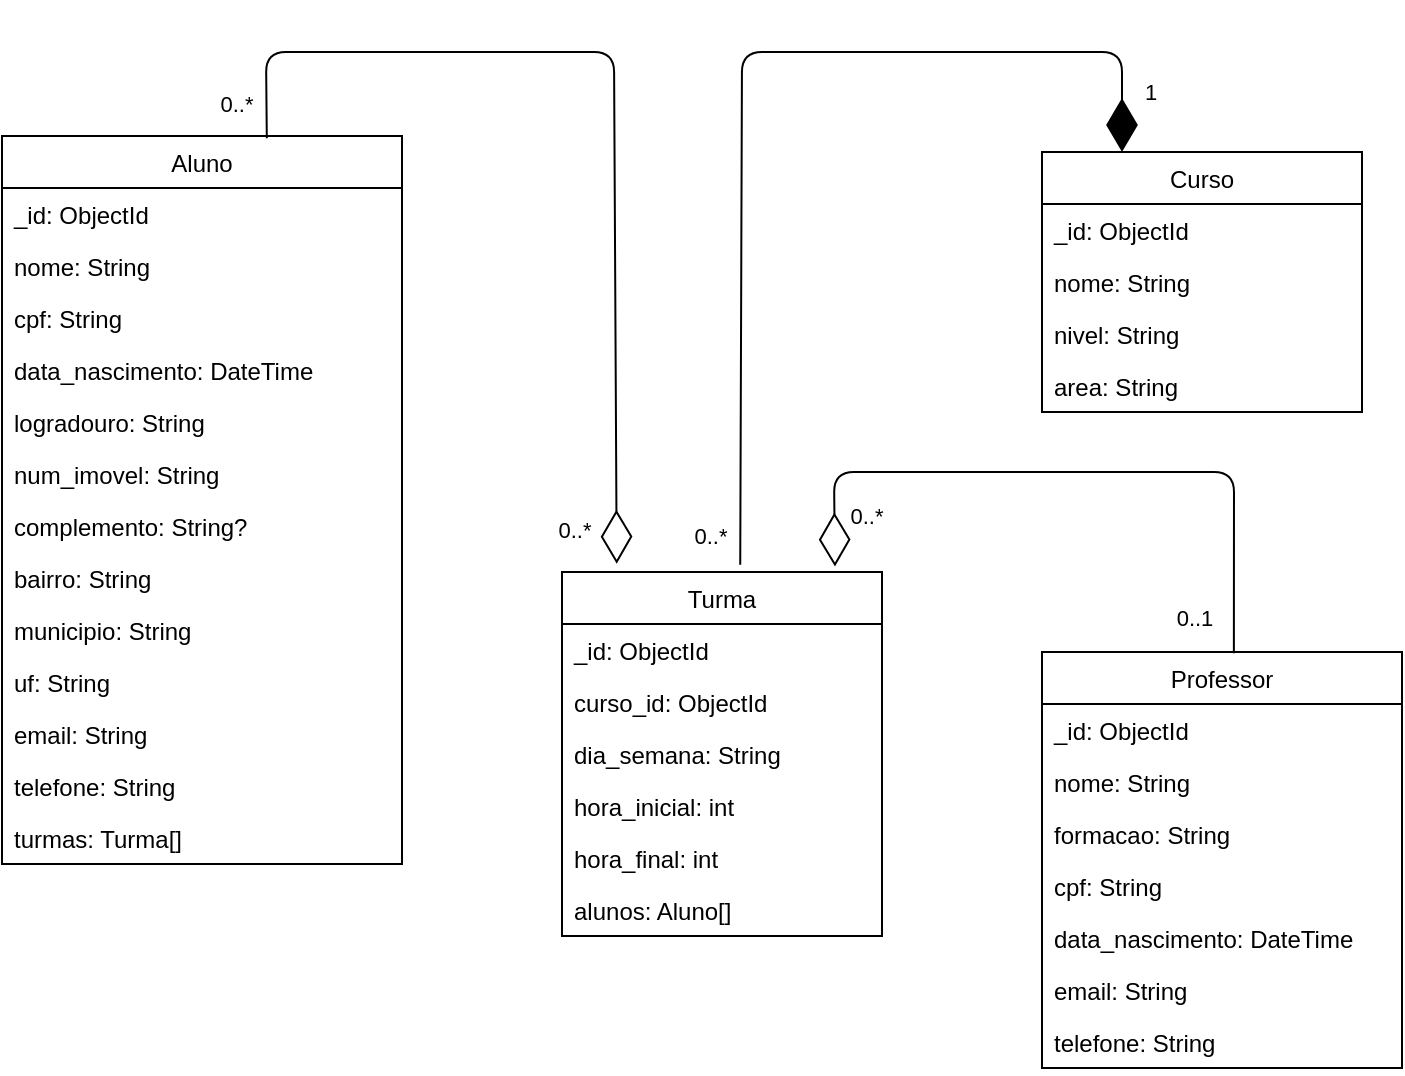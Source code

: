 <mxfile>
    <diagram id="-b4d3pGnFX6ifZs10V9d" name="Página-1">
        <mxGraphModel dx="830" dy="604" grid="1" gridSize="10" guides="1" tooltips="1" connect="1" arrows="1" fold="1" page="1" pageScale="1" pageWidth="827" pageHeight="1169" math="0" shadow="0">
            <root>
                <mxCell id="0"/>
                <mxCell id="1" parent="0"/>
                <mxCell id="QXg1F-BljAHayQf_puwS-1" value="Aluno" style="swimlane;fontStyle=0;childLayout=stackLayout;horizontal=1;startSize=26;fillColor=none;horizontalStack=0;resizeParent=1;resizeParentMax=0;resizeLast=0;collapsible=1;marginBottom=0;" parent="1" vertex="1">
                    <mxGeometry x="64" y="102" width="200" height="364" as="geometry"/>
                </mxCell>
                <mxCell id="QXg1F-BljAHayQf_puwS-2" value="_id: ObjectId" style="text;strokeColor=none;fillColor=none;align=left;verticalAlign=top;spacingLeft=4;spacingRight=4;overflow=hidden;rotatable=0;points=[[0,0.5],[1,0.5]];portConstraint=eastwest;" parent="QXg1F-BljAHayQf_puwS-1" vertex="1">
                    <mxGeometry y="26" width="200" height="26" as="geometry"/>
                </mxCell>
                <mxCell id="QXg1F-BljAHayQf_puwS-3" value="nome: String" style="text;strokeColor=none;fillColor=none;align=left;verticalAlign=top;spacingLeft=4;spacingRight=4;overflow=hidden;rotatable=0;points=[[0,0.5],[1,0.5]];portConstraint=eastwest;" parent="QXg1F-BljAHayQf_puwS-1" vertex="1">
                    <mxGeometry y="52" width="200" height="26" as="geometry"/>
                </mxCell>
                <mxCell id="QXg1F-BljAHayQf_puwS-4" value="cpf: String" style="text;strokeColor=none;fillColor=none;align=left;verticalAlign=top;spacingLeft=4;spacingRight=4;overflow=hidden;rotatable=0;points=[[0,0.5],[1,0.5]];portConstraint=eastwest;" parent="QXg1F-BljAHayQf_puwS-1" vertex="1">
                    <mxGeometry y="78" width="200" height="26" as="geometry"/>
                </mxCell>
                <mxCell id="_81pM77zfV9a9fqTHWA2-4" value="data_nascimento: DateTime" style="text;strokeColor=none;fillColor=none;align=left;verticalAlign=top;spacingLeft=4;spacingRight=4;overflow=hidden;rotatable=0;points=[[0,0.5],[1,0.5]];portConstraint=eastwest;" parent="QXg1F-BljAHayQf_puwS-1" vertex="1">
                    <mxGeometry y="104" width="200" height="26" as="geometry"/>
                </mxCell>
                <mxCell id="_81pM77zfV9a9fqTHWA2-1" value="logradouro: String" style="text;strokeColor=none;fillColor=none;align=left;verticalAlign=top;spacingLeft=4;spacingRight=4;overflow=hidden;rotatable=0;points=[[0,0.5],[1,0.5]];portConstraint=eastwest;" parent="QXg1F-BljAHayQf_puwS-1" vertex="1">
                    <mxGeometry y="130" width="200" height="26" as="geometry"/>
                </mxCell>
                <mxCell id="_81pM77zfV9a9fqTHWA2-2" value="num_imovel: String" style="text;strokeColor=none;fillColor=none;align=left;verticalAlign=top;spacingLeft=4;spacingRight=4;overflow=hidden;rotatable=0;points=[[0,0.5],[1,0.5]];portConstraint=eastwest;" parent="QXg1F-BljAHayQf_puwS-1" vertex="1">
                    <mxGeometry y="156" width="200" height="26" as="geometry"/>
                </mxCell>
                <mxCell id="_81pM77zfV9a9fqTHWA2-3" value="complemento: String?" style="text;strokeColor=none;fillColor=none;align=left;verticalAlign=top;spacingLeft=4;spacingRight=4;overflow=hidden;rotatable=0;points=[[0,0.5],[1,0.5]];portConstraint=eastwest;" parent="QXg1F-BljAHayQf_puwS-1" vertex="1">
                    <mxGeometry y="182" width="200" height="26" as="geometry"/>
                </mxCell>
                <mxCell id="_81pM77zfV9a9fqTHWA2-9" value="bairro: String" style="text;strokeColor=none;fillColor=none;align=left;verticalAlign=top;spacingLeft=4;spacingRight=4;overflow=hidden;rotatable=0;points=[[0,0.5],[1,0.5]];portConstraint=eastwest;" parent="QXg1F-BljAHayQf_puwS-1" vertex="1">
                    <mxGeometry y="208" width="200" height="26" as="geometry"/>
                </mxCell>
                <mxCell id="_81pM77zfV9a9fqTHWA2-10" value="municipio: String" style="text;strokeColor=none;fillColor=none;align=left;verticalAlign=top;spacingLeft=4;spacingRight=4;overflow=hidden;rotatable=0;points=[[0,0.5],[1,0.5]];portConstraint=eastwest;" parent="QXg1F-BljAHayQf_puwS-1" vertex="1">
                    <mxGeometry y="234" width="200" height="26" as="geometry"/>
                </mxCell>
                <mxCell id="_81pM77zfV9a9fqTHWA2-11" value="uf: String" style="text;strokeColor=none;fillColor=none;align=left;verticalAlign=top;spacingLeft=4;spacingRight=4;overflow=hidden;rotatable=0;points=[[0,0.5],[1,0.5]];portConstraint=eastwest;" parent="QXg1F-BljAHayQf_puwS-1" vertex="1">
                    <mxGeometry y="260" width="200" height="26" as="geometry"/>
                </mxCell>
                <mxCell id="_81pM77zfV9a9fqTHWA2-12" value="email: String" style="text;strokeColor=none;fillColor=none;align=left;verticalAlign=top;spacingLeft=4;spacingRight=4;overflow=hidden;rotatable=0;points=[[0,0.5],[1,0.5]];portConstraint=eastwest;" parent="QXg1F-BljAHayQf_puwS-1" vertex="1">
                    <mxGeometry y="286" width="200" height="26" as="geometry"/>
                </mxCell>
                <mxCell id="ec_yosyJZnp1xVSx2JTA-8" value="telefone: String" style="text;strokeColor=none;fillColor=none;align=left;verticalAlign=top;spacingLeft=4;spacingRight=4;overflow=hidden;rotatable=0;points=[[0,0.5],[1,0.5]];portConstraint=eastwest;" parent="QXg1F-BljAHayQf_puwS-1" vertex="1">
                    <mxGeometry y="312" width="200" height="26" as="geometry"/>
                </mxCell>
                <mxCell id="_81pM77zfV9a9fqTHWA2-13" value="turmas: Turma[]" style="text;strokeColor=none;fillColor=none;align=left;verticalAlign=top;spacingLeft=4;spacingRight=4;overflow=hidden;rotatable=0;points=[[0,0.5],[1,0.5]];portConstraint=eastwest;" parent="QXg1F-BljAHayQf_puwS-1" vertex="1">
                    <mxGeometry y="338" width="200" height="26" as="geometry"/>
                </mxCell>
                <mxCell id="bfa6d7kLnI5HvmVEQDdB-1" value="Curso" style="swimlane;fontStyle=0;childLayout=stackLayout;horizontal=1;startSize=26;fillColor=none;horizontalStack=0;resizeParent=1;resizeParentMax=0;resizeLast=0;collapsible=1;marginBottom=0;" parent="1" vertex="1">
                    <mxGeometry x="584" y="110" width="160" height="130" as="geometry"/>
                </mxCell>
                <mxCell id="bfa6d7kLnI5HvmVEQDdB-2" value="_id: ObjectId" style="text;strokeColor=none;fillColor=none;align=left;verticalAlign=top;spacingLeft=4;spacingRight=4;overflow=hidden;rotatable=0;points=[[0,0.5],[1,0.5]];portConstraint=eastwest;" parent="bfa6d7kLnI5HvmVEQDdB-1" vertex="1">
                    <mxGeometry y="26" width="160" height="26" as="geometry"/>
                </mxCell>
                <mxCell id="bfa6d7kLnI5HvmVEQDdB-3" value="nome: String" style="text;strokeColor=none;fillColor=none;align=left;verticalAlign=top;spacingLeft=4;spacingRight=4;overflow=hidden;rotatable=0;points=[[0,0.5],[1,0.5]];portConstraint=eastwest;" parent="bfa6d7kLnI5HvmVEQDdB-1" vertex="1">
                    <mxGeometry y="52" width="160" height="26" as="geometry"/>
                </mxCell>
                <mxCell id="bfa6d7kLnI5HvmVEQDdB-4" value="nivel: String" style="text;strokeColor=none;fillColor=none;align=left;verticalAlign=top;spacingLeft=4;spacingRight=4;overflow=hidden;rotatable=0;points=[[0,0.5],[1,0.5]];portConstraint=eastwest;" parent="bfa6d7kLnI5HvmVEQDdB-1" vertex="1">
                    <mxGeometry y="78" width="160" height="26" as="geometry"/>
                </mxCell>
                <mxCell id="jBrQDf9uPvAU0HoxU_vz-1" value="area: String" style="text;strokeColor=none;fillColor=none;align=left;verticalAlign=top;spacingLeft=4;spacingRight=4;overflow=hidden;rotatable=0;points=[[0,0.5],[1,0.5]];portConstraint=eastwest;" parent="bfa6d7kLnI5HvmVEQDdB-1" vertex="1">
                    <mxGeometry y="104" width="160" height="26" as="geometry"/>
                </mxCell>
                <mxCell id="bfa6d7kLnI5HvmVEQDdB-5" value="Turma" style="swimlane;fontStyle=0;childLayout=stackLayout;horizontal=1;startSize=26;fillColor=none;horizontalStack=0;resizeParent=1;resizeParentMax=0;resizeLast=0;collapsible=1;marginBottom=0;" parent="1" vertex="1">
                    <mxGeometry x="344" y="320" width="160" height="182" as="geometry"/>
                </mxCell>
                <mxCell id="bfa6d7kLnI5HvmVEQDdB-6" value="_id: ObjectId" style="text;strokeColor=none;fillColor=none;align=left;verticalAlign=top;spacingLeft=4;spacingRight=4;overflow=hidden;rotatable=0;points=[[0,0.5],[1,0.5]];portConstraint=eastwest;" parent="bfa6d7kLnI5HvmVEQDdB-5" vertex="1">
                    <mxGeometry y="26" width="160" height="26" as="geometry"/>
                </mxCell>
                <mxCell id="ec_yosyJZnp1xVSx2JTA-13" value="curso_id: ObjectId" style="text;strokeColor=none;fillColor=none;align=left;verticalAlign=top;spacingLeft=4;spacingRight=4;overflow=hidden;rotatable=0;points=[[0,0.5],[1,0.5]];portConstraint=eastwest;" parent="bfa6d7kLnI5HvmVEQDdB-5" vertex="1">
                    <mxGeometry y="52" width="160" height="26" as="geometry"/>
                </mxCell>
                <mxCell id="bfa6d7kLnI5HvmVEQDdB-7" value="dia_semana: String" style="text;strokeColor=none;fillColor=none;align=left;verticalAlign=top;spacingLeft=4;spacingRight=4;overflow=hidden;rotatable=0;points=[[0,0.5],[1,0.5]];portConstraint=eastwest;" parent="bfa6d7kLnI5HvmVEQDdB-5" vertex="1">
                    <mxGeometry y="78" width="160" height="26" as="geometry"/>
                </mxCell>
                <mxCell id="bfa6d7kLnI5HvmVEQDdB-8" value="hora_inicial: int" style="text;strokeColor=none;fillColor=none;align=left;verticalAlign=top;spacingLeft=4;spacingRight=4;overflow=hidden;rotatable=0;points=[[0,0.5],[1,0.5]];portConstraint=eastwest;" parent="bfa6d7kLnI5HvmVEQDdB-5" vertex="1">
                    <mxGeometry y="104" width="160" height="26" as="geometry"/>
                </mxCell>
                <mxCell id="jBrQDf9uPvAU0HoxU_vz-6" value="hora_final: int" style="text;strokeColor=none;fillColor=none;align=left;verticalAlign=top;spacingLeft=4;spacingRight=4;overflow=hidden;rotatable=0;points=[[0,0.5],[1,0.5]];portConstraint=eastwest;" parent="bfa6d7kLnI5HvmVEQDdB-5" vertex="1">
                    <mxGeometry y="130" width="160" height="26" as="geometry"/>
                </mxCell>
                <mxCell id="ec_yosyJZnp1xVSx2JTA-12" value="alunos: Aluno[]" style="text;strokeColor=none;fillColor=none;align=left;verticalAlign=top;spacingLeft=4;spacingRight=4;overflow=hidden;rotatable=0;points=[[0,0.5],[1,0.5]];portConstraint=eastwest;" parent="bfa6d7kLnI5HvmVEQDdB-5" vertex="1">
                    <mxGeometry y="156" width="160" height="26" as="geometry"/>
                </mxCell>
                <mxCell id="AQtY63TKOHIjATkPsQMs-1" value="Professor" style="swimlane;fontStyle=0;childLayout=stackLayout;horizontal=1;startSize=26;fillColor=none;horizontalStack=0;resizeParent=1;resizeParentMax=0;resizeLast=0;collapsible=1;marginBottom=0;" parent="1" vertex="1">
                    <mxGeometry x="584" y="360" width="180" height="208" as="geometry"/>
                </mxCell>
                <mxCell id="AQtY63TKOHIjATkPsQMs-2" value="_id: ObjectId" style="text;strokeColor=none;fillColor=none;align=left;verticalAlign=top;spacingLeft=4;spacingRight=4;overflow=hidden;rotatable=0;points=[[0,0.5],[1,0.5]];portConstraint=eastwest;" parent="AQtY63TKOHIjATkPsQMs-1" vertex="1">
                    <mxGeometry y="26" width="180" height="26" as="geometry"/>
                </mxCell>
                <mxCell id="AQtY63TKOHIjATkPsQMs-3" value="nome: String" style="text;strokeColor=none;fillColor=none;align=left;verticalAlign=top;spacingLeft=4;spacingRight=4;overflow=hidden;rotatable=0;points=[[0,0.5],[1,0.5]];portConstraint=eastwest;" parent="AQtY63TKOHIjATkPsQMs-1" vertex="1">
                    <mxGeometry y="52" width="180" height="26" as="geometry"/>
                </mxCell>
                <mxCell id="AQtY63TKOHIjATkPsQMs-4" value="formacao: String" style="text;strokeColor=none;fillColor=none;align=left;verticalAlign=top;spacingLeft=4;spacingRight=4;overflow=hidden;rotatable=0;points=[[0,0.5],[1,0.5]];portConstraint=eastwest;" parent="AQtY63TKOHIjATkPsQMs-1" vertex="1">
                    <mxGeometry y="78" width="180" height="26" as="geometry"/>
                </mxCell>
                <mxCell id="jBrQDf9uPvAU0HoxU_vz-2" value="cpf: String" style="text;strokeColor=none;fillColor=none;align=left;verticalAlign=top;spacingLeft=4;spacingRight=4;overflow=hidden;rotatable=0;points=[[0,0.5],[1,0.5]];portConstraint=eastwest;" parent="AQtY63TKOHIjATkPsQMs-1" vertex="1">
                    <mxGeometry y="104" width="180" height="26" as="geometry"/>
                </mxCell>
                <mxCell id="jBrQDf9uPvAU0HoxU_vz-3" value="data_nascimento: DateTime" style="text;strokeColor=none;fillColor=none;align=left;verticalAlign=top;spacingLeft=4;spacingRight=4;overflow=hidden;rotatable=0;points=[[0,0.5],[1,0.5]];portConstraint=eastwest;" parent="AQtY63TKOHIjATkPsQMs-1" vertex="1">
                    <mxGeometry y="130" width="180" height="26" as="geometry"/>
                </mxCell>
                <mxCell id="jBrQDf9uPvAU0HoxU_vz-4" value="email: String" style="text;strokeColor=none;fillColor=none;align=left;verticalAlign=top;spacingLeft=4;spacingRight=4;overflow=hidden;rotatable=0;points=[[0,0.5],[1,0.5]];portConstraint=eastwest;" parent="AQtY63TKOHIjATkPsQMs-1" vertex="1">
                    <mxGeometry y="156" width="180" height="26" as="geometry"/>
                </mxCell>
                <mxCell id="jBrQDf9uPvAU0HoxU_vz-5" value="telefone: String" style="text;strokeColor=none;fillColor=none;align=left;verticalAlign=top;spacingLeft=4;spacingRight=4;overflow=hidden;rotatable=0;points=[[0,0.5],[1,0.5]];portConstraint=eastwest;" parent="AQtY63TKOHIjATkPsQMs-1" vertex="1">
                    <mxGeometry y="182" width="180" height="26" as="geometry"/>
                </mxCell>
                <mxCell id="jBrQDf9uPvAU0HoxU_vz-8" value="" style="endArrow=diamondThin;endFill=0;endSize=24;html=1;rounded=1;exitX=0.533;exitY=0.003;exitDx=0;exitDy=0;entryX=0.853;entryY=-0.015;entryDx=0;entryDy=0;entryPerimeter=0;exitPerimeter=0;" parent="1" source="AQtY63TKOHIjATkPsQMs-1" target="bfa6d7kLnI5HvmVEQDdB-5" edge="1">
                    <mxGeometry width="160" relative="1" as="geometry">
                        <mxPoint x="677" y="388.0" as="sourcePoint"/>
                        <mxPoint x="510" y="300" as="targetPoint"/>
                        <Array as="points">
                            <mxPoint x="680" y="270"/>
                            <mxPoint x="480" y="270"/>
                        </Array>
                    </mxGeometry>
                </mxCell>
                <mxCell id="ec_yosyJZnp1xVSx2JTA-4" value="0..*" style="edgeLabel;html=1;align=center;verticalAlign=middle;resizable=0;points=[];" parent="jBrQDf9uPvAU0HoxU_vz-8" vertex="1" connectable="0">
                    <mxGeometry x="0.655" y="-2" relative="1" as="geometry">
                        <mxPoint x="5" y="24" as="offset"/>
                    </mxGeometry>
                </mxCell>
                <mxCell id="ec_yosyJZnp1xVSx2JTA-5" value="0..1" style="edgeLabel;html=1;align=center;verticalAlign=middle;resizable=0;points=[];" parent="jBrQDf9uPvAU0HoxU_vz-8" vertex="1" connectable="0">
                    <mxGeometry x="-0.847" relative="1" as="geometry">
                        <mxPoint x="-20" y="8" as="offset"/>
                    </mxGeometry>
                </mxCell>
                <mxCell id="jBrQDf9uPvAU0HoxU_vz-11" value="" style="endArrow=diamondThin;endFill=1;endSize=24;html=1;rounded=1;exitX=0.557;exitY=-0.02;exitDx=0;exitDy=0;exitPerimeter=0;entryX=0.25;entryY=0;entryDx=0;entryDy=0;" parent="1" source="bfa6d7kLnI5HvmVEQDdB-5" target="bfa6d7kLnI5HvmVEQDdB-1" edge="1">
                    <mxGeometry width="160" relative="1" as="geometry">
                        <mxPoint x="424" y="130" as="sourcePoint"/>
                        <mxPoint x="624" y="110" as="targetPoint"/>
                        <Array as="points">
                            <mxPoint x="434" y="60"/>
                            <mxPoint x="624" y="60"/>
                        </Array>
                    </mxGeometry>
                </mxCell>
                <mxCell id="jBrQDf9uPvAU0HoxU_vz-12" value="0..*" style="edgeLabel;html=1;align=center;verticalAlign=middle;resizable=0;points=[];" parent="jBrQDf9uPvAU0HoxU_vz-11" vertex="1" connectable="0">
                    <mxGeometry x="-0.914" relative="1" as="geometry">
                        <mxPoint x="-15" y="7" as="offset"/>
                    </mxGeometry>
                </mxCell>
                <mxCell id="ec_yosyJZnp1xVSx2JTA-3" value="1" style="edgeLabel;html=1;align=center;verticalAlign=middle;resizable=0;points=[];" parent="jBrQDf9uPvAU0HoxU_vz-11" vertex="1" connectable="0">
                    <mxGeometry x="0.626" y="1" relative="1" as="geometry">
                        <mxPoint x="57" y="21" as="offset"/>
                    </mxGeometry>
                </mxCell>
                <mxCell id="jBrQDf9uPvAU0HoxU_vz-13" value="" style="endArrow=diamondThin;endFill=0;endSize=24;html=1;rounded=1;entryX=0.171;entryY=-0.023;entryDx=0;entryDy=0;entryPerimeter=0;exitX=0.662;exitY=0.003;exitDx=0;exitDy=0;exitPerimeter=0;" parent="1" source="QXg1F-BljAHayQf_puwS-1" target="bfa6d7kLnI5HvmVEQDdB-5" edge="1">
                    <mxGeometry width="160" relative="1" as="geometry">
                        <mxPoint x="210" y="80" as="sourcePoint"/>
                        <mxPoint x="370" y="80" as="targetPoint"/>
                        <Array as="points">
                            <mxPoint x="196" y="60"/>
                            <mxPoint x="370" y="60"/>
                        </Array>
                    </mxGeometry>
                </mxCell>
                <mxCell id="jBrQDf9uPvAU0HoxU_vz-14" value="0..*" style="edgeLabel;html=1;align=center;verticalAlign=middle;resizable=0;points=[];" parent="jBrQDf9uPvAU0HoxU_vz-13" vertex="1" connectable="0">
                    <mxGeometry x="-0.952" y="3" relative="1" as="geometry">
                        <mxPoint x="-13" y="-6" as="offset"/>
                    </mxGeometry>
                </mxCell>
                <mxCell id="jBrQDf9uPvAU0HoxU_vz-15" value="0..*" style="edgeLabel;html=1;align=center;verticalAlign=middle;resizable=0;points=[];" parent="jBrQDf9uPvAU0HoxU_vz-13" vertex="1" connectable="0">
                    <mxGeometry x="0.862" relative="1" as="geometry">
                        <mxPoint x="-21" y="15" as="offset"/>
                    </mxGeometry>
                </mxCell>
            </root>
        </mxGraphModel>
    </diagram>
</mxfile>